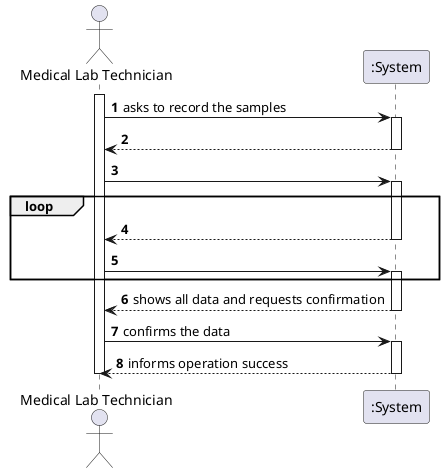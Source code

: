 @startuml

autonumber
actor "Medical Lab Technician" as MLT

activate MLT
MLT -> ":System" : asks to record the samples
/'Here below'/
activate ":System"
":System" --> MLT :
deactivate ":System"

MLT -> ":System" :
activate ":System"

loop
":System" --> MLT :
deactivate ":System"

MLT -> ":System" :
activate ":System"
end

":System" --> MLT : shows all data and requests confirmation
deactivate ":System"

MLT -> ":System" : confirms the data
activate ":System"
":System" --> MLT : informs operation success
deactivate ":System"

deactivate MLT

@enduml
